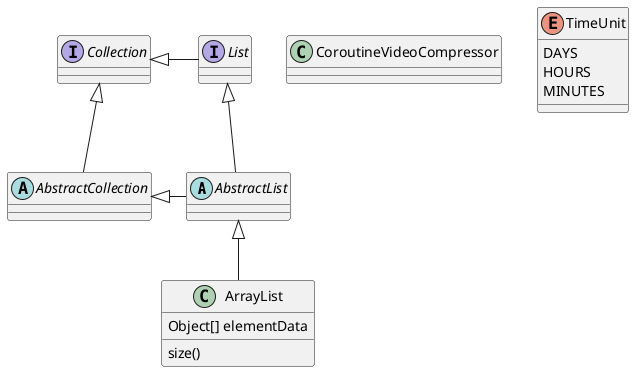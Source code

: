 @startuml

abstract class AbstractList
abstract AbstractCollection
interface List
interface Collection

List <|-- AbstractList
Collection <|-- AbstractCollection

Collection <|- List
AbstractCollection <|- AbstractList
AbstractList <|-- ArrayList

class ArrayList {
Object[] elementData
size()
}

class CoroutineVideoCompressor {

}

enum TimeUnit {
DAYS
HOURS
MINUTES
}

@enduml